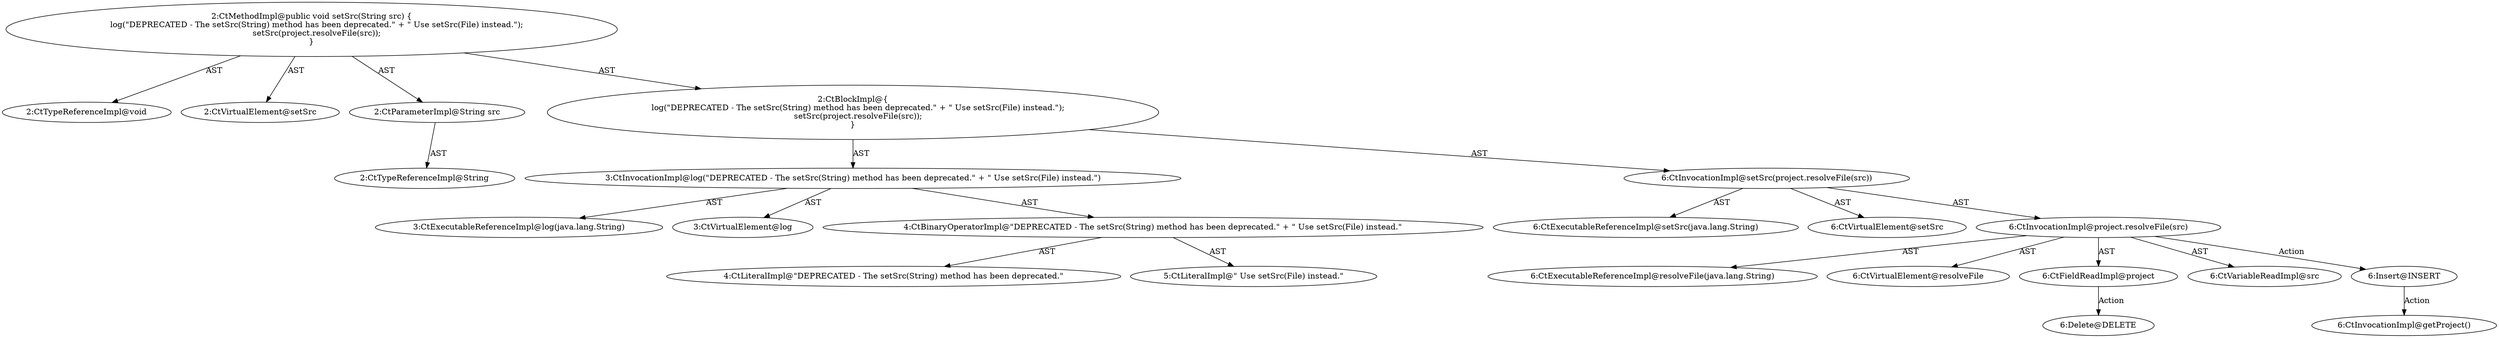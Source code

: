 digraph "setSrc#?,String" {
0 [label="2:CtTypeReferenceImpl@void" shape=ellipse]
1 [label="2:CtVirtualElement@setSrc" shape=ellipse]
2 [label="2:CtParameterImpl@String src" shape=ellipse]
3 [label="2:CtTypeReferenceImpl@String" shape=ellipse]
4 [label="3:CtExecutableReferenceImpl@log(java.lang.String)" shape=ellipse]
5 [label="3:CtVirtualElement@log" shape=ellipse]
6 [label="4:CtLiteralImpl@\"DEPRECATED - The setSrc(String) method has been deprecated.\"" shape=ellipse]
7 [label="5:CtLiteralImpl@\" Use setSrc(File) instead.\"" shape=ellipse]
8 [label="4:CtBinaryOperatorImpl@\"DEPRECATED - The setSrc(String) method has been deprecated.\" + \" Use setSrc(File) instead.\"" shape=ellipse]
9 [label="3:CtInvocationImpl@log(\"DEPRECATED - The setSrc(String) method has been deprecated.\" + \" Use setSrc(File) instead.\")" shape=ellipse]
10 [label="6:CtExecutableReferenceImpl@setSrc(java.lang.String)" shape=ellipse]
11 [label="6:CtVirtualElement@setSrc" shape=ellipse]
12 [label="6:CtExecutableReferenceImpl@resolveFile(java.lang.String)" shape=ellipse]
13 [label="6:CtVirtualElement@resolveFile" shape=ellipse]
14 [label="6:CtFieldReadImpl@project" shape=ellipse]
15 [label="6:CtVariableReadImpl@src" shape=ellipse]
16 [label="6:CtInvocationImpl@project.resolveFile(src)" shape=ellipse]
17 [label="6:CtInvocationImpl@setSrc(project.resolveFile(src))" shape=ellipse]
18 [label="2:CtBlockImpl@\{
    log(\"DEPRECATED - The setSrc(String) method has been deprecated.\" + \" Use setSrc(File) instead.\");
    setSrc(project.resolveFile(src));
\}" shape=ellipse]
19 [label="2:CtMethodImpl@public void setSrc(String src) \{
    log(\"DEPRECATED - The setSrc(String) method has been deprecated.\" + \" Use setSrc(File) instead.\");
    setSrc(project.resolveFile(src));
\}" shape=ellipse]
20 [label="6:Delete@DELETE" shape=ellipse]
21 [label="6:Insert@INSERT" shape=ellipse]
22 [label="6:CtInvocationImpl@getProject()" shape=ellipse]
2 -> 3 [label="AST"];
8 -> 6 [label="AST"];
8 -> 7 [label="AST"];
9 -> 5 [label="AST"];
9 -> 4 [label="AST"];
9 -> 8 [label="AST"];
14 -> 20 [label="Action"];
16 -> 13 [label="AST"];
16 -> 14 [label="AST"];
16 -> 12 [label="AST"];
16 -> 15 [label="AST"];
16 -> 21 [label="Action"];
17 -> 11 [label="AST"];
17 -> 10 [label="AST"];
17 -> 16 [label="AST"];
18 -> 9 [label="AST"];
18 -> 17 [label="AST"];
19 -> 1 [label="AST"];
19 -> 0 [label="AST"];
19 -> 2 [label="AST"];
19 -> 18 [label="AST"];
21 -> 22 [label="Action"];
}